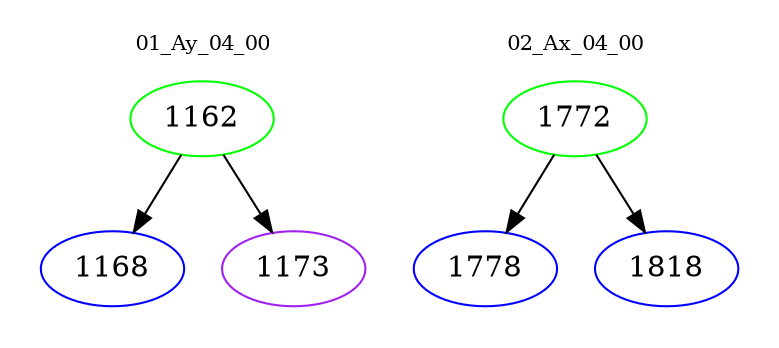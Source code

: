 digraph{
subgraph cluster_0 {
color = white
label = "01_Ay_04_00";
fontsize=10;
T0_1162 [label="1162", color="green"]
T0_1162 -> T0_1168 [color="black"]
T0_1168 [label="1168", color="blue"]
T0_1162 -> T0_1173 [color="black"]
T0_1173 [label="1173", color="purple"]
}
subgraph cluster_1 {
color = white
label = "02_Ax_04_00";
fontsize=10;
T1_1772 [label="1772", color="green"]
T1_1772 -> T1_1778 [color="black"]
T1_1778 [label="1778", color="blue"]
T1_1772 -> T1_1818 [color="black"]
T1_1818 [label="1818", color="blue"]
}
}
